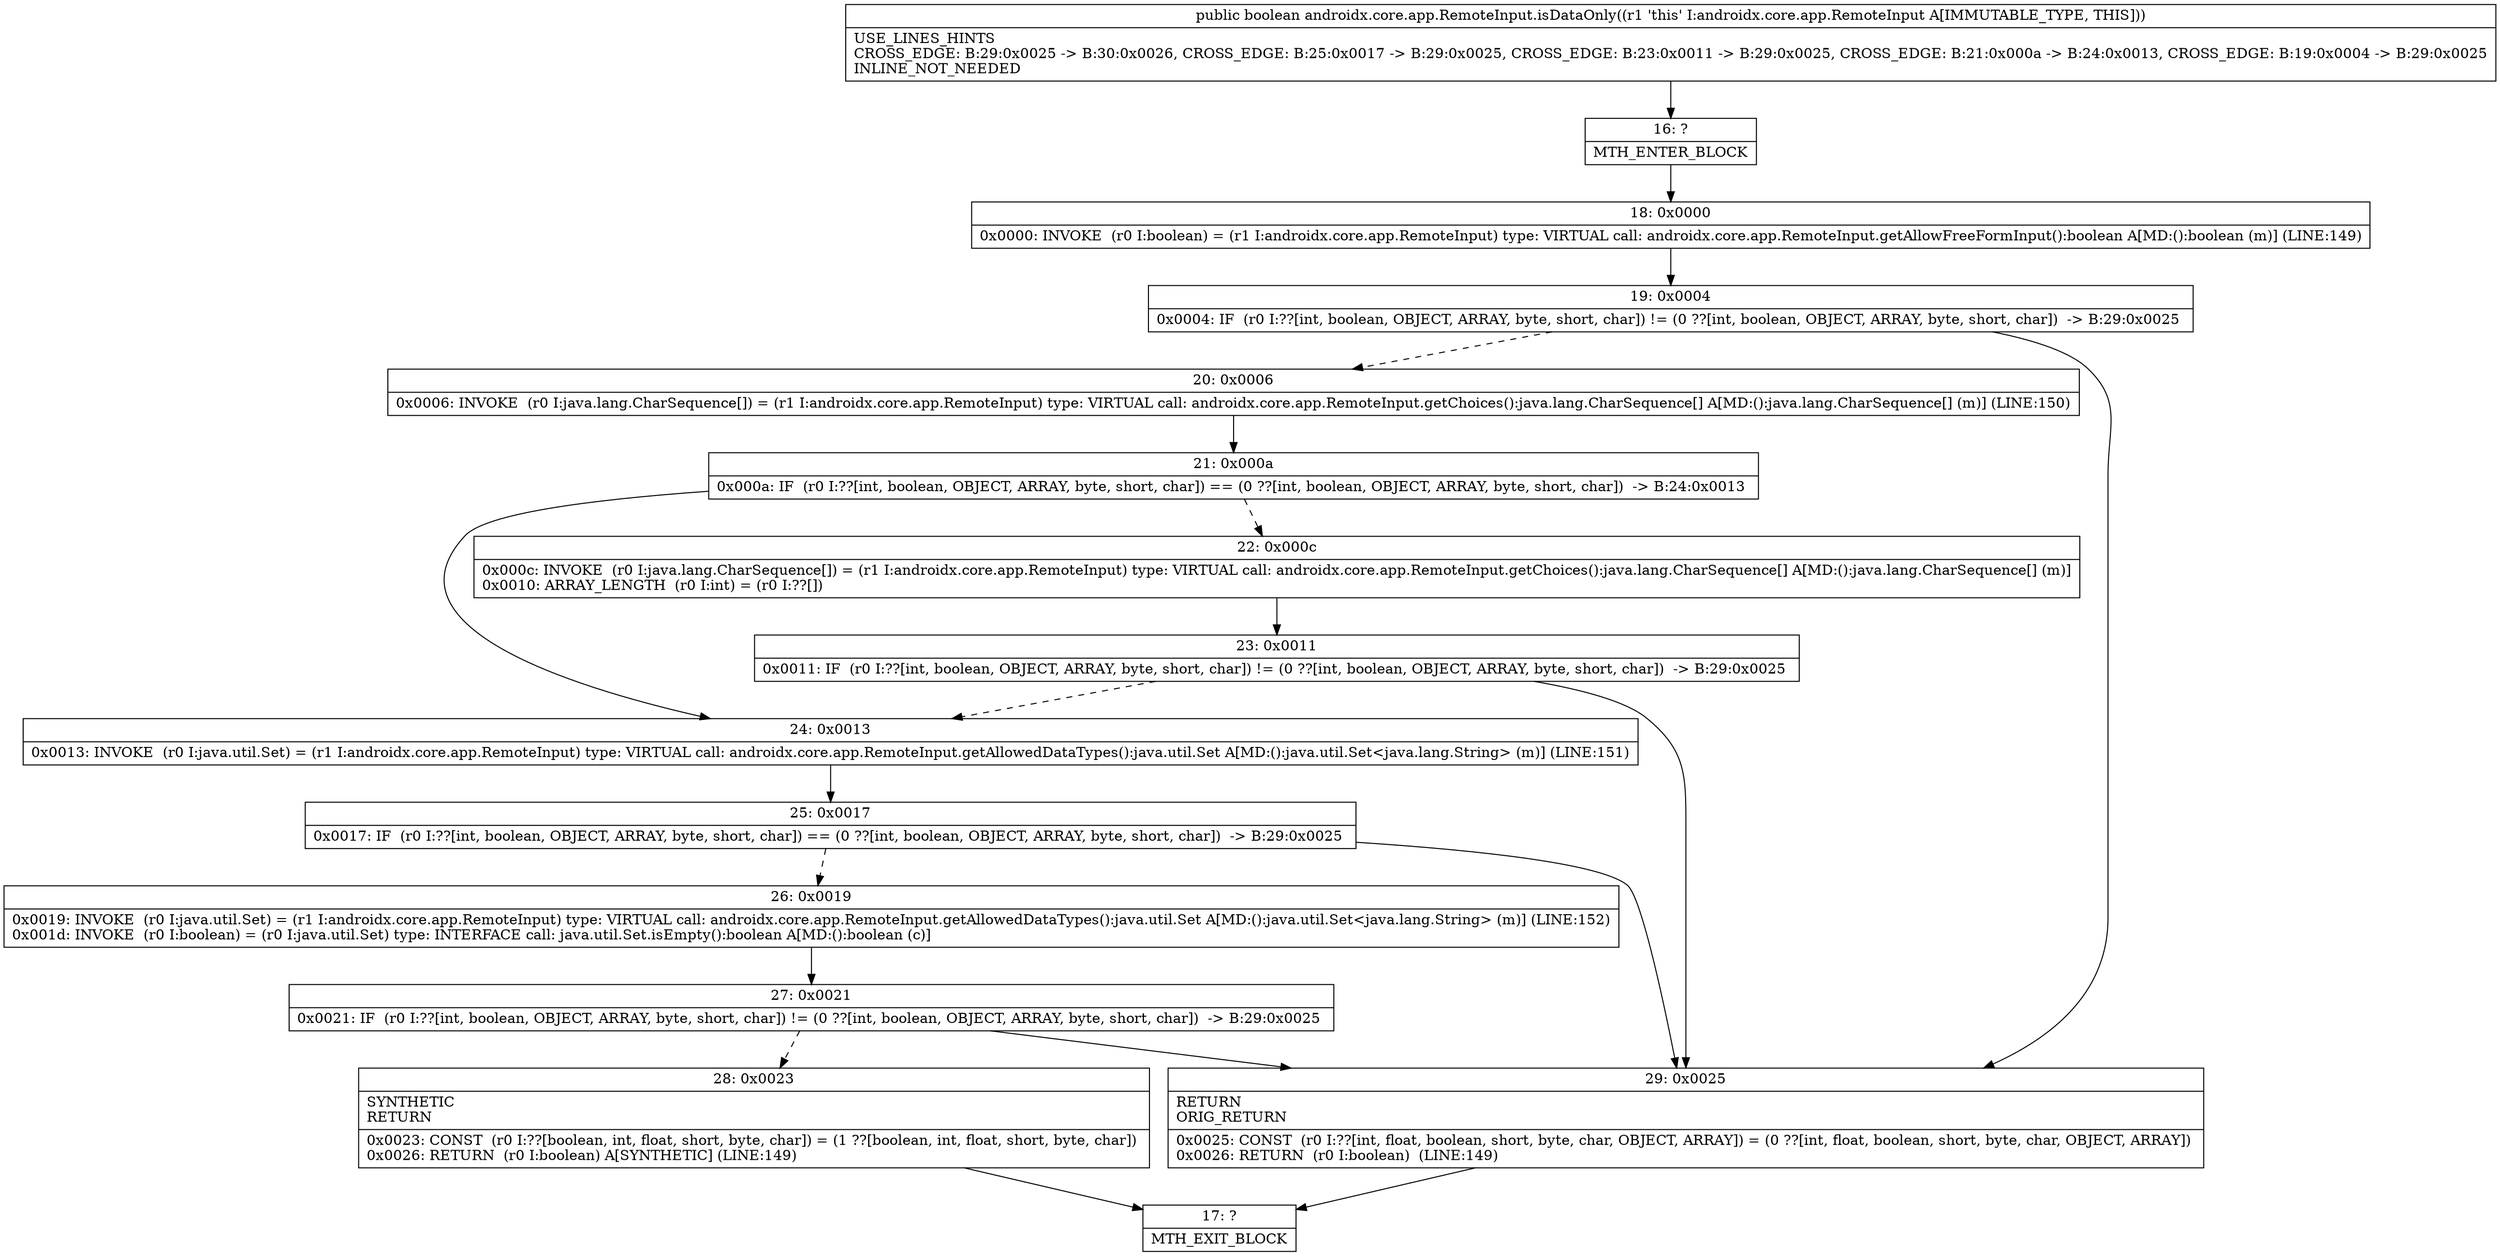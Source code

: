 digraph "CFG forandroidx.core.app.RemoteInput.isDataOnly()Z" {
Node_16 [shape=record,label="{16\:\ ?|MTH_ENTER_BLOCK\l}"];
Node_18 [shape=record,label="{18\:\ 0x0000|0x0000: INVOKE  (r0 I:boolean) = (r1 I:androidx.core.app.RemoteInput) type: VIRTUAL call: androidx.core.app.RemoteInput.getAllowFreeFormInput():boolean A[MD:():boolean (m)] (LINE:149)\l}"];
Node_19 [shape=record,label="{19\:\ 0x0004|0x0004: IF  (r0 I:??[int, boolean, OBJECT, ARRAY, byte, short, char]) != (0 ??[int, boolean, OBJECT, ARRAY, byte, short, char])  \-\> B:29:0x0025 \l}"];
Node_20 [shape=record,label="{20\:\ 0x0006|0x0006: INVOKE  (r0 I:java.lang.CharSequence[]) = (r1 I:androidx.core.app.RemoteInput) type: VIRTUAL call: androidx.core.app.RemoteInput.getChoices():java.lang.CharSequence[] A[MD:():java.lang.CharSequence[] (m)] (LINE:150)\l}"];
Node_21 [shape=record,label="{21\:\ 0x000a|0x000a: IF  (r0 I:??[int, boolean, OBJECT, ARRAY, byte, short, char]) == (0 ??[int, boolean, OBJECT, ARRAY, byte, short, char])  \-\> B:24:0x0013 \l}"];
Node_22 [shape=record,label="{22\:\ 0x000c|0x000c: INVOKE  (r0 I:java.lang.CharSequence[]) = (r1 I:androidx.core.app.RemoteInput) type: VIRTUAL call: androidx.core.app.RemoteInput.getChoices():java.lang.CharSequence[] A[MD:():java.lang.CharSequence[] (m)]\l0x0010: ARRAY_LENGTH  (r0 I:int) = (r0 I:??[]) \l}"];
Node_23 [shape=record,label="{23\:\ 0x0011|0x0011: IF  (r0 I:??[int, boolean, OBJECT, ARRAY, byte, short, char]) != (0 ??[int, boolean, OBJECT, ARRAY, byte, short, char])  \-\> B:29:0x0025 \l}"];
Node_24 [shape=record,label="{24\:\ 0x0013|0x0013: INVOKE  (r0 I:java.util.Set) = (r1 I:androidx.core.app.RemoteInput) type: VIRTUAL call: androidx.core.app.RemoteInput.getAllowedDataTypes():java.util.Set A[MD:():java.util.Set\<java.lang.String\> (m)] (LINE:151)\l}"];
Node_25 [shape=record,label="{25\:\ 0x0017|0x0017: IF  (r0 I:??[int, boolean, OBJECT, ARRAY, byte, short, char]) == (0 ??[int, boolean, OBJECT, ARRAY, byte, short, char])  \-\> B:29:0x0025 \l}"];
Node_26 [shape=record,label="{26\:\ 0x0019|0x0019: INVOKE  (r0 I:java.util.Set) = (r1 I:androidx.core.app.RemoteInput) type: VIRTUAL call: androidx.core.app.RemoteInput.getAllowedDataTypes():java.util.Set A[MD:():java.util.Set\<java.lang.String\> (m)] (LINE:152)\l0x001d: INVOKE  (r0 I:boolean) = (r0 I:java.util.Set) type: INTERFACE call: java.util.Set.isEmpty():boolean A[MD:():boolean (c)]\l}"];
Node_27 [shape=record,label="{27\:\ 0x0021|0x0021: IF  (r0 I:??[int, boolean, OBJECT, ARRAY, byte, short, char]) != (0 ??[int, boolean, OBJECT, ARRAY, byte, short, char])  \-\> B:29:0x0025 \l}"];
Node_28 [shape=record,label="{28\:\ 0x0023|SYNTHETIC\lRETURN\l|0x0023: CONST  (r0 I:??[boolean, int, float, short, byte, char]) = (1 ??[boolean, int, float, short, byte, char]) \l0x0026: RETURN  (r0 I:boolean) A[SYNTHETIC] (LINE:149)\l}"];
Node_17 [shape=record,label="{17\:\ ?|MTH_EXIT_BLOCK\l}"];
Node_29 [shape=record,label="{29\:\ 0x0025|RETURN\lORIG_RETURN\l|0x0025: CONST  (r0 I:??[int, float, boolean, short, byte, char, OBJECT, ARRAY]) = (0 ??[int, float, boolean, short, byte, char, OBJECT, ARRAY]) \l0x0026: RETURN  (r0 I:boolean)  (LINE:149)\l}"];
MethodNode[shape=record,label="{public boolean androidx.core.app.RemoteInput.isDataOnly((r1 'this' I:androidx.core.app.RemoteInput A[IMMUTABLE_TYPE, THIS]))  | USE_LINES_HINTS\lCROSS_EDGE: B:29:0x0025 \-\> B:30:0x0026, CROSS_EDGE: B:25:0x0017 \-\> B:29:0x0025, CROSS_EDGE: B:23:0x0011 \-\> B:29:0x0025, CROSS_EDGE: B:21:0x000a \-\> B:24:0x0013, CROSS_EDGE: B:19:0x0004 \-\> B:29:0x0025\lINLINE_NOT_NEEDED\l}"];
MethodNode -> Node_16;Node_16 -> Node_18;
Node_18 -> Node_19;
Node_19 -> Node_20[style=dashed];
Node_19 -> Node_29;
Node_20 -> Node_21;
Node_21 -> Node_22[style=dashed];
Node_21 -> Node_24;
Node_22 -> Node_23;
Node_23 -> Node_24[style=dashed];
Node_23 -> Node_29;
Node_24 -> Node_25;
Node_25 -> Node_26[style=dashed];
Node_25 -> Node_29;
Node_26 -> Node_27;
Node_27 -> Node_28[style=dashed];
Node_27 -> Node_29;
Node_28 -> Node_17;
Node_29 -> Node_17;
}

